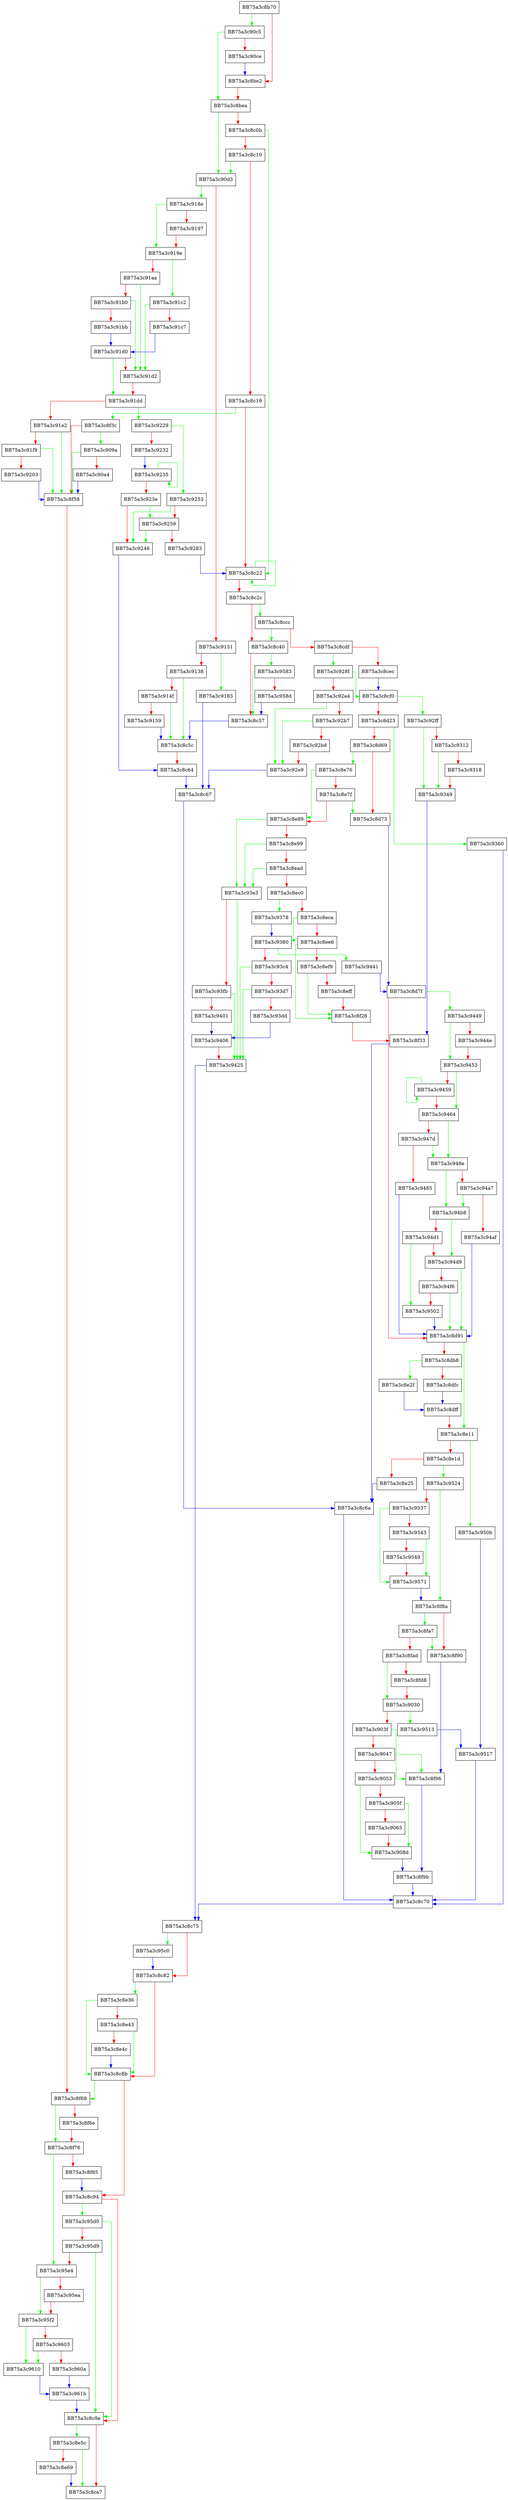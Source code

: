 digraph ScanExpanded {
  node [shape="box"];
  graph [splines=ortho];
  BB75a3c8b70 -> BB75a3c90c5 [color="green"];
  BB75a3c8b70 -> BB75a3c8be2 [color="red"];
  BB75a3c8be2 -> BB75a3c8bea [color="red"];
  BB75a3c8bea -> BB75a3c90d3 [color="green"];
  BB75a3c8bea -> BB75a3c8c0b [color="red"];
  BB75a3c8c0b -> BB75a3c8c22 [color="green"];
  BB75a3c8c0b -> BB75a3c8c10 [color="red"];
  BB75a3c8c10 -> BB75a3c90d3 [color="green"];
  BB75a3c8c10 -> BB75a3c8c19 [color="red"];
  BB75a3c8c19 -> BB75a3c8f3c [color="green"];
  BB75a3c8c19 -> BB75a3c8c22 [color="red"];
  BB75a3c8c22 -> BB75a3c8c22 [color="green"];
  BB75a3c8c22 -> BB75a3c8c2c [color="red"];
  BB75a3c8c2c -> BB75a3c8ccc [color="green"];
  BB75a3c8c2c -> BB75a3c8c40 [color="red"];
  BB75a3c8c40 -> BB75a3c9583 [color="green"];
  BB75a3c8c40 -> BB75a3c8c57 [color="red"];
  BB75a3c8c57 -> BB75a3c8c5c [color="blue"];
  BB75a3c8c5c -> BB75a3c8c64 [color="red"];
  BB75a3c8c64 -> BB75a3c8c67 [color="blue"];
  BB75a3c8c67 -> BB75a3c8c6a [color="blue"];
  BB75a3c8c6a -> BB75a3c8c70 [color="blue"];
  BB75a3c8c70 -> BB75a3c8c75 [color="blue"];
  BB75a3c8c75 -> BB75a3c95c0 [color="green"];
  BB75a3c8c75 -> BB75a3c8c82 [color="red"];
  BB75a3c8c82 -> BB75a3c8e36 [color="green"];
  BB75a3c8c82 -> BB75a3c8c8b [color="red"];
  BB75a3c8c8b -> BB75a3c8f68 [color="green"];
  BB75a3c8c8b -> BB75a3c8c94 [color="red"];
  BB75a3c8c94 -> BB75a3c95d0 [color="green"];
  BB75a3c8c94 -> BB75a3c8c9e [color="red"];
  BB75a3c8c9e -> BB75a3c8e5c [color="green"];
  BB75a3c8c9e -> BB75a3c8ca7 [color="red"];
  BB75a3c8ccc -> BB75a3c8c40 [color="green"];
  BB75a3c8ccc -> BB75a3c8cdf [color="red"];
  BB75a3c8cdf -> BB75a3c928f [color="green"];
  BB75a3c8cdf -> BB75a3c8cec [color="red"];
  BB75a3c8cec -> BB75a3c8cf0 [color="blue"];
  BB75a3c8cf0 -> BB75a3c92ff [color="green"];
  BB75a3c8cf0 -> BB75a3c8d23 [color="red"];
  BB75a3c8d23 -> BB75a3c9360 [color="green"];
  BB75a3c8d23 -> BB75a3c8d69 [color="red"];
  BB75a3c8d69 -> BB75a3c8e76 [color="green"];
  BB75a3c8d69 -> BB75a3c8d73 [color="red"];
  BB75a3c8d73 -> BB75a3c8d7f [color="blue"];
  BB75a3c8d7f -> BB75a3c9449 [color="green"];
  BB75a3c8d7f -> BB75a3c8d91 [color="red"];
  BB75a3c8d91 -> BB75a3c8e11 [color="green"];
  BB75a3c8d91 -> BB75a3c8db8 [color="red"];
  BB75a3c8db8 -> BB75a3c8e2f [color="green"];
  BB75a3c8db8 -> BB75a3c8dfc [color="red"];
  BB75a3c8dfc -> BB75a3c8dff [color="blue"];
  BB75a3c8dff -> BB75a3c8e11 [color="red"];
  BB75a3c8e11 -> BB75a3c950b [color="green"];
  BB75a3c8e11 -> BB75a3c8e1d [color="red"];
  BB75a3c8e1d -> BB75a3c9524 [color="green"];
  BB75a3c8e1d -> BB75a3c8e25 [color="red"];
  BB75a3c8e25 -> BB75a3c8c6a [color="blue"];
  BB75a3c8e2f -> BB75a3c8dff [color="blue"];
  BB75a3c8e36 -> BB75a3c8c8b [color="green"];
  BB75a3c8e36 -> BB75a3c8e43 [color="red"];
  BB75a3c8e43 -> BB75a3c8c8b [color="green"];
  BB75a3c8e43 -> BB75a3c8e4c [color="red"];
  BB75a3c8e4c -> BB75a3c8c8b [color="blue"];
  BB75a3c8e5c -> BB75a3c8ca7 [color="green"];
  BB75a3c8e5c -> BB75a3c8e69 [color="red"];
  BB75a3c8e69 -> BB75a3c8ca7 [color="blue"];
  BB75a3c8e76 -> BB75a3c8e89 [color="green"];
  BB75a3c8e76 -> BB75a3c8e7f [color="red"];
  BB75a3c8e7f -> BB75a3c8d73 [color="green"];
  BB75a3c8e7f -> BB75a3c8e89 [color="red"];
  BB75a3c8e89 -> BB75a3c93e3 [color="green"];
  BB75a3c8e89 -> BB75a3c8e99 [color="red"];
  BB75a3c8e99 -> BB75a3c93e3 [color="green"];
  BB75a3c8e99 -> BB75a3c8ead [color="red"];
  BB75a3c8ead -> BB75a3c93e3 [color="green"];
  BB75a3c8ead -> BB75a3c8ec0 [color="red"];
  BB75a3c8ec0 -> BB75a3c9378 [color="green"];
  BB75a3c8ec0 -> BB75a3c8eca [color="red"];
  BB75a3c8eca -> BB75a3c9380 [color="green"];
  BB75a3c8eca -> BB75a3c8ee6 [color="red"];
  BB75a3c8ee6 -> BB75a3c8f26 [color="green"];
  BB75a3c8ee6 -> BB75a3c8ef9 [color="red"];
  BB75a3c8ef9 -> BB75a3c8f26 [color="green"];
  BB75a3c8ef9 -> BB75a3c8eff [color="red"];
  BB75a3c8eff -> BB75a3c8f26 [color="red"];
  BB75a3c8f26 -> BB75a3c8f33 [color="red"];
  BB75a3c8f33 -> BB75a3c8c6a [color="blue"];
  BB75a3c8f3c -> BB75a3c909a [color="green"];
  BB75a3c8f3c -> BB75a3c8f58 [color="red"];
  BB75a3c8f58 -> BB75a3c8f68 [color="red"];
  BB75a3c8f68 -> BB75a3c8f76 [color="green"];
  BB75a3c8f68 -> BB75a3c8f6e [color="red"];
  BB75a3c8f6e -> BB75a3c8f76 [color="red"];
  BB75a3c8f76 -> BB75a3c95e4 [color="green"];
  BB75a3c8f76 -> BB75a3c8f85 [color="red"];
  BB75a3c8f85 -> BB75a3c8c94 [color="blue"];
  BB75a3c8f8a -> BB75a3c8fa7 [color="green"];
  BB75a3c8f8a -> BB75a3c8f90 [color="red"];
  BB75a3c8f90 -> BB75a3c8f96 [color="blue"];
  BB75a3c8f96 -> BB75a3c8f9b [color="blue"];
  BB75a3c8f9b -> BB75a3c8c70 [color="blue"];
  BB75a3c8fa7 -> BB75a3c8f90 [color="green"];
  BB75a3c8fa7 -> BB75a3c8fad [color="red"];
  BB75a3c8fad -> BB75a3c9030 [color="green"];
  BB75a3c8fad -> BB75a3c8fd8 [color="red"];
  BB75a3c8fd8 -> BB75a3c9030 [color="red"];
  BB75a3c9030 -> BB75a3c9513 [color="green"];
  BB75a3c9030 -> BB75a3c903f [color="red"];
  BB75a3c903f -> BB75a3c8f96 [color="green"];
  BB75a3c903f -> BB75a3c9047 [color="red"];
  BB75a3c9047 -> BB75a3c8f96 [color="green"];
  BB75a3c9047 -> BB75a3c9053 [color="red"];
  BB75a3c9053 -> BB75a3c908d [color="green"];
  BB75a3c9053 -> BB75a3c905f [color="red"];
  BB75a3c905f -> BB75a3c908d [color="green"];
  BB75a3c905f -> BB75a3c9065 [color="red"];
  BB75a3c9065 -> BB75a3c908d [color="red"];
  BB75a3c908d -> BB75a3c8f9b [color="blue"];
  BB75a3c909a -> BB75a3c8f58 [color="green"];
  BB75a3c909a -> BB75a3c90a4 [color="red"];
  BB75a3c90a4 -> BB75a3c8f58 [color="blue"];
  BB75a3c90c5 -> BB75a3c8bea [color="green"];
  BB75a3c90c5 -> BB75a3c90ce [color="red"];
  BB75a3c90ce -> BB75a3c8be2 [color="blue"];
  BB75a3c90d3 -> BB75a3c918e [color="green"];
  BB75a3c90d3 -> BB75a3c9131 [color="red"];
  BB75a3c9131 -> BB75a3c9183 [color="green"];
  BB75a3c9131 -> BB75a3c9138 [color="red"];
  BB75a3c9138 -> BB75a3c8c5c [color="green"];
  BB75a3c9138 -> BB75a3c914f [color="red"];
  BB75a3c914f -> BB75a3c8c5c [color="green"];
  BB75a3c914f -> BB75a3c9159 [color="red"];
  BB75a3c9159 -> BB75a3c8c5c [color="blue"];
  BB75a3c9183 -> BB75a3c8c67 [color="blue"];
  BB75a3c918e -> BB75a3c919e [color="green"];
  BB75a3c918e -> BB75a3c9197 [color="red"];
  BB75a3c9197 -> BB75a3c919e [color="red"];
  BB75a3c919e -> BB75a3c91c2 [color="green"];
  BB75a3c919e -> BB75a3c91aa [color="red"];
  BB75a3c91aa -> BB75a3c91d2 [color="green"];
  BB75a3c91aa -> BB75a3c91b0 [color="red"];
  BB75a3c91b0 -> BB75a3c91d2 [color="green"];
  BB75a3c91b0 -> BB75a3c91bb [color="red"];
  BB75a3c91bb -> BB75a3c91d0 [color="blue"];
  BB75a3c91c2 -> BB75a3c91d2 [color="green"];
  BB75a3c91c2 -> BB75a3c91c7 [color="red"];
  BB75a3c91c7 -> BB75a3c91d0 [color="blue"];
  BB75a3c91d0 -> BB75a3c91dd [color="green"];
  BB75a3c91d0 -> BB75a3c91d2 [color="red"];
  BB75a3c91d2 -> BB75a3c91dd [color="red"];
  BB75a3c91dd -> BB75a3c9229 [color="green"];
  BB75a3c91dd -> BB75a3c91e2 [color="red"];
  BB75a3c91e2 -> BB75a3c8f58 [color="green"];
  BB75a3c91e2 -> BB75a3c91f9 [color="red"];
  BB75a3c91f9 -> BB75a3c8f58 [color="green"];
  BB75a3c91f9 -> BB75a3c9203 [color="red"];
  BB75a3c9203 -> BB75a3c8f58 [color="blue"];
  BB75a3c9229 -> BB75a3c9253 [color="green"];
  BB75a3c9229 -> BB75a3c9232 [color="red"];
  BB75a3c9232 -> BB75a3c9235 [color="blue"];
  BB75a3c9235 -> BB75a3c9235 [color="green"];
  BB75a3c9235 -> BB75a3c923e [color="red"];
  BB75a3c923e -> BB75a3c9259 [color="green"];
  BB75a3c923e -> BB75a3c9246 [color="red"];
  BB75a3c9246 -> BB75a3c8c64 [color="blue"];
  BB75a3c9253 -> BB75a3c9246 [color="green"];
  BB75a3c9253 -> BB75a3c9259 [color="red"];
  BB75a3c9259 -> BB75a3c9246 [color="green"];
  BB75a3c9259 -> BB75a3c9283 [color="red"];
  BB75a3c9283 -> BB75a3c8c22 [color="blue"];
  BB75a3c928f -> BB75a3c8cf0 [color="green"];
  BB75a3c928f -> BB75a3c92a4 [color="red"];
  BB75a3c92a4 -> BB75a3c92e9 [color="green"];
  BB75a3c92a4 -> BB75a3c92b7 [color="red"];
  BB75a3c92b7 -> BB75a3c92e9 [color="green"];
  BB75a3c92b7 -> BB75a3c92bd [color="red"];
  BB75a3c92bd -> BB75a3c92e9 [color="red"];
  BB75a3c92e9 -> BB75a3c8c67 [color="blue"];
  BB75a3c92ff -> BB75a3c9349 [color="green"];
  BB75a3c92ff -> BB75a3c9312 [color="red"];
  BB75a3c9312 -> BB75a3c9349 [color="green"];
  BB75a3c9312 -> BB75a3c9318 [color="red"];
  BB75a3c9318 -> BB75a3c9349 [color="red"];
  BB75a3c9349 -> BB75a3c8f33 [color="blue"];
  BB75a3c9360 -> BB75a3c8c70 [color="blue"];
  BB75a3c9378 -> BB75a3c9380 [color="blue"];
  BB75a3c9380 -> BB75a3c9441 [color="green"];
  BB75a3c9380 -> BB75a3c93c4 [color="red"];
  BB75a3c93c4 -> BB75a3c9425 [color="green"];
  BB75a3c93c4 -> BB75a3c93d7 [color="red"];
  BB75a3c93d7 -> BB75a3c9425 [color="green"];
  BB75a3c93d7 -> BB75a3c93dd [color="red"];
  BB75a3c93dd -> BB75a3c9406 [color="blue"];
  BB75a3c93e3 -> BB75a3c9425 [color="green"];
  BB75a3c93e3 -> BB75a3c93fb [color="red"];
  BB75a3c93fb -> BB75a3c9425 [color="green"];
  BB75a3c93fb -> BB75a3c9401 [color="red"];
  BB75a3c9401 -> BB75a3c9406 [color="blue"];
  BB75a3c9406 -> BB75a3c9425 [color="red"];
  BB75a3c9425 -> BB75a3c8c75 [color="blue"];
  BB75a3c9441 -> BB75a3c8d7f [color="blue"];
  BB75a3c9449 -> BB75a3c9453 [color="green"];
  BB75a3c9449 -> BB75a3c944e [color="red"];
  BB75a3c944e -> BB75a3c9453 [color="red"];
  BB75a3c9453 -> BB75a3c9464 [color="green"];
  BB75a3c9453 -> BB75a3c9459 [color="red"];
  BB75a3c9459 -> BB75a3c9459 [color="green"];
  BB75a3c9459 -> BB75a3c9464 [color="red"];
  BB75a3c9464 -> BB75a3c948e [color="green"];
  BB75a3c9464 -> BB75a3c947d [color="red"];
  BB75a3c947d -> BB75a3c948e [color="green"];
  BB75a3c947d -> BB75a3c9485 [color="red"];
  BB75a3c9485 -> BB75a3c8d91 [color="blue"];
  BB75a3c948e -> BB75a3c94b8 [color="green"];
  BB75a3c948e -> BB75a3c94a7 [color="red"];
  BB75a3c94a7 -> BB75a3c94b8 [color="green"];
  BB75a3c94a7 -> BB75a3c94af [color="red"];
  BB75a3c94af -> BB75a3c8d91 [color="blue"];
  BB75a3c94b8 -> BB75a3c94d9 [color="green"];
  BB75a3c94b8 -> BB75a3c94d1 [color="red"];
  BB75a3c94d1 -> BB75a3c9502 [color="green"];
  BB75a3c94d1 -> BB75a3c94d9 [color="red"];
  BB75a3c94d9 -> BB75a3c8d91 [color="green"];
  BB75a3c94d9 -> BB75a3c94f6 [color="red"];
  BB75a3c94f6 -> BB75a3c8d91 [color="green"];
  BB75a3c94f6 -> BB75a3c9502 [color="red"];
  BB75a3c9502 -> BB75a3c8d91 [color="blue"];
  BB75a3c950b -> BB75a3c9517 [color="blue"];
  BB75a3c9513 -> BB75a3c9517 [color="blue"];
  BB75a3c9517 -> BB75a3c8c70 [color="blue"];
  BB75a3c9524 -> BB75a3c8f8a [color="green"];
  BB75a3c9524 -> BB75a3c9537 [color="red"];
  BB75a3c9537 -> BB75a3c9571 [color="green"];
  BB75a3c9537 -> BB75a3c9543 [color="red"];
  BB75a3c9543 -> BB75a3c9571 [color="green"];
  BB75a3c9543 -> BB75a3c9549 [color="red"];
  BB75a3c9549 -> BB75a3c9571 [color="red"];
  BB75a3c9571 -> BB75a3c8f8a [color="blue"];
  BB75a3c9583 -> BB75a3c8c57 [color="green"];
  BB75a3c9583 -> BB75a3c958d [color="red"];
  BB75a3c958d -> BB75a3c8c57 [color="blue"];
  BB75a3c95c0 -> BB75a3c8c82 [color="blue"];
  BB75a3c95d0 -> BB75a3c8c9e [color="green"];
  BB75a3c95d0 -> BB75a3c95d9 [color="red"];
  BB75a3c95d9 -> BB75a3c8c9e [color="green"];
  BB75a3c95d9 -> BB75a3c95e4 [color="red"];
  BB75a3c95e4 -> BB75a3c95f2 [color="green"];
  BB75a3c95e4 -> BB75a3c95ea [color="red"];
  BB75a3c95ea -> BB75a3c95f2 [color="red"];
  BB75a3c95f2 -> BB75a3c9610 [color="green"];
  BB75a3c95f2 -> BB75a3c9603 [color="red"];
  BB75a3c9603 -> BB75a3c9610 [color="green"];
  BB75a3c9603 -> BB75a3c960a [color="red"];
  BB75a3c960a -> BB75a3c961b [color="blue"];
  BB75a3c9610 -> BB75a3c961b [color="blue"];
  BB75a3c961b -> BB75a3c8c9e [color="blue"];
}